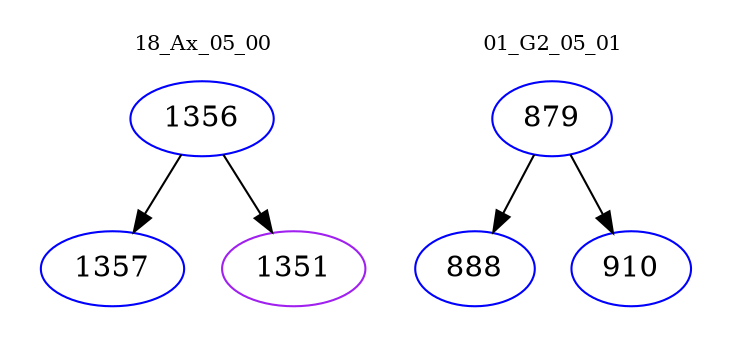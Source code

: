 digraph{
subgraph cluster_0 {
color = white
label = "18_Ax_05_00";
fontsize=10;
T0_1356 [label="1356", color="blue"]
T0_1356 -> T0_1357 [color="black"]
T0_1357 [label="1357", color="blue"]
T0_1356 -> T0_1351 [color="black"]
T0_1351 [label="1351", color="purple"]
}
subgraph cluster_1 {
color = white
label = "01_G2_05_01";
fontsize=10;
T1_879 [label="879", color="blue"]
T1_879 -> T1_888 [color="black"]
T1_888 [label="888", color="blue"]
T1_879 -> T1_910 [color="black"]
T1_910 [label="910", color="blue"]
}
}
